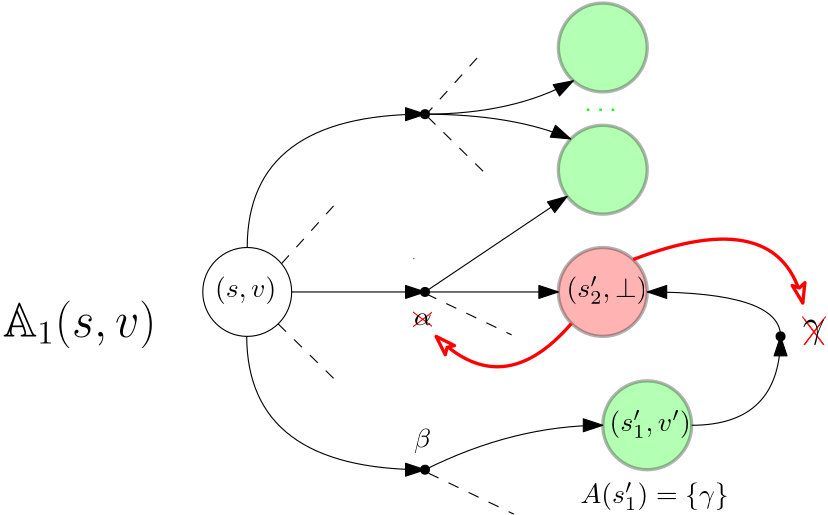 <?xml version="1.0"?>
<!DOCTYPE ipe SYSTEM "ipe.dtd">
<ipe version="70206" creator="Ipe 7.2.6">
<info created="D:20180215123956" modified="D:20180504135158"/>
<preamble>\usepackage{color}
\renewcommand{\rmdefault}{\sfdefault}
%\usepackage{sansmathfonts}
\usepackage{latexsym}
%\usepackage[sfdefault,lf]{carlito}
%% The &apos;lf&apos; option for lining figures
%% The &apos;sfdefault&apos; option to make the base font sans serif
%\usepackage[T1]{fontenc}
\usepackage{amsmath, amssymb}
\usepackage{cancel}
%\renewcommand*\oldstylenums[1]{\carlitoOsF #1}</preamble>
<ipestyle name="basic">
<symbol name="arrow/arc(spx)">
<path stroke="sym-stroke" fill="sym-stroke" pen="sym-pen">
0 0 m
-1 0.333 l
-1 -0.333 l
h
</path>
</symbol>
<symbol name="arrow/farc(spx)">
<path stroke="sym-stroke" fill="white" pen="sym-pen">
0 0 m
-1 0.333 l
-1 -0.333 l
h
</path>
</symbol>
<symbol name="arrow/ptarc(spx)">
<path stroke="sym-stroke" fill="sym-stroke" pen="sym-pen">
0 0 m
-1 0.333 l
-0.8 0 l
-1 -0.333 l
h
</path>
</symbol>
<symbol name="arrow/fptarc(spx)">
<path stroke="sym-stroke" fill="white" pen="sym-pen">
0 0 m
-1 0.333 l
-0.8 0 l
-1 -0.333 l
h
</path>
</symbol>
<symbol name="mark/circle(sx)" transformations="translations">
<path fill="sym-stroke">
0.6 0 0 0.6 0 0 e
0.4 0 0 0.4 0 0 e
</path>
</symbol>
<symbol name="mark/disk(sx)" transformations="translations">
<path fill="sym-stroke">
0.6 0 0 0.6 0 0 e
</path>
</symbol>
<symbol name="mark/fdisk(sfx)" transformations="translations">
<group>
<path fill="sym-fill">
0.5 0 0 0.5 0 0 e
</path>
<path fill="sym-stroke" fillrule="eofill">
0.6 0 0 0.6 0 0 e
0.4 0 0 0.4 0 0 e
</path>
</group>
</symbol>
<symbol name="mark/box(sx)" transformations="translations">
<path fill="sym-stroke" fillrule="eofill">
-0.6 -0.6 m
0.6 -0.6 l
0.6 0.6 l
-0.6 0.6 l
h
-0.4 -0.4 m
0.4 -0.4 l
0.4 0.4 l
-0.4 0.4 l
h
</path>
</symbol>
<symbol name="mark/square(sx)" transformations="translations">
<path fill="sym-stroke">
-0.6 -0.6 m
0.6 -0.6 l
0.6 0.6 l
-0.6 0.6 l
h
</path>
</symbol>
<symbol name="mark/fsquare(sfx)" transformations="translations">
<group>
<path fill="sym-fill">
-0.5 -0.5 m
0.5 -0.5 l
0.5 0.5 l
-0.5 0.5 l
h
</path>
<path fill="sym-stroke" fillrule="eofill">
-0.6 -0.6 m
0.6 -0.6 l
0.6 0.6 l
-0.6 0.6 l
h
-0.4 -0.4 m
0.4 -0.4 l
0.4 0.4 l
-0.4 0.4 l
h
</path>
</group>
</symbol>
<symbol name="mark/cross(sx)" transformations="translations">
<group>
<path fill="sym-stroke">
-0.43 -0.57 m
0.57 0.43 l
0.43 0.57 l
-0.57 -0.43 l
h
</path>
<path fill="sym-stroke">
-0.43 0.57 m
0.57 -0.43 l
0.43 -0.57 l
-0.57 0.43 l
h
</path>
</group>
</symbol>
<symbol name="arrow/fnormal(spx)">
<path stroke="sym-stroke" fill="white" pen="sym-pen">
0 0 m
-1 0.333 l
-1 -0.333 l
h
</path>
</symbol>
<symbol name="arrow/pointed(spx)">
<path stroke="sym-stroke" fill="sym-stroke" pen="sym-pen">
0 0 m
-1 0.333 l
-0.8 0 l
-1 -0.333 l
h
</path>
</symbol>
<symbol name="arrow/fpointed(spx)">
<path stroke="sym-stroke" fill="white" pen="sym-pen">
0 0 m
-1 0.333 l
-0.8 0 l
-1 -0.333 l
h
</path>
</symbol>
<symbol name="arrow/linear(spx)">
<path stroke="sym-stroke" pen="sym-pen">
-1 0.333 m
0 0 l
-1 -0.333 l
</path>
</symbol>
<symbol name="arrow/fdouble(spx)">
<path stroke="sym-stroke" fill="white" pen="sym-pen">
0 0 m
-1 0.333 l
-1 -0.333 l
h
-1 0 m
-2 0.333 l
-2 -0.333 l
h
</path>
</symbol>
<symbol name="arrow/double(spx)">
<path stroke="sym-stroke" fill="sym-stroke" pen="sym-pen">
0 0 m
-1 0.333 l
-1 -0.333 l
h
-1 0 m
-2 0.333 l
-2 -0.333 l
h
</path>
</symbol>
<pen name="heavier" value="0.8"/>
<pen name="fat" value="1.2"/>
<pen name="ultrafat" value="2"/>
<symbolsize name="large" value="5"/>
<symbolsize name="small" value="2"/>
<symbolsize name="tiny" value="1.1"/>
<arrowsize name="large" value="10"/>
<arrowsize name="small" value="5"/>
<arrowsize name="tiny" value="3"/>
<color name="red" value="1 0 0"/>
<color name="green" value="0 1 0"/>
<color name="blue" value="0 0 1"/>
<color name="yellow" value="1 1 0"/>
<color name="orange" value="1 0.647 0"/>
<color name="gold" value="1 0.843 0"/>
<color name="purple" value="0.627 0.125 0.941"/>
<color name="gray" value="0.745"/>
<color name="brown" value="0.647 0.165 0.165"/>
<color name="navy" value="0 0 0.502"/>
<color name="pink" value="1 0.753 0.796"/>
<color name="seagreen" value="0.18 0.545 0.341"/>
<color name="turquoise" value="0.251 0.878 0.816"/>
<color name="violet" value="0.933 0.51 0.933"/>
<color name="darkblue" value="0 0 0.545"/>
<color name="darkcyan" value="0 0.545 0.545"/>
<color name="darkgray" value="0.663"/>
<color name="darkgreen" value="0 0.392 0"/>
<color name="darkmagenta" value="0.545 0 0.545"/>
<color name="darkorange" value="1 0.549 0"/>
<color name="darkred" value="0.545 0 0"/>
<color name="lightblue" value="0.678 0.847 0.902"/>
<color name="lightcyan" value="0.878 1 1"/>
<color name="lightgray" value="0.827"/>
<color name="lightgreen" value="0.565 0.933 0.565"/>
<color name="lightyellow" value="1 1 0.878"/>
<dashstyle name="dashed" value="[4] 0"/>
<dashstyle name="dotted" value="[1 3] 0"/>
<dashstyle name="dash dotted" value="[4 2 1 2] 0"/>
<dashstyle name="dash dot dotted" value="[4 2 1 2 1 2] 0"/>
<textsize name="large" value="\large"/>
<textsize name="Large" value="\Large"/>
<textsize name="LARGE" value="\LARGE"/>
<textsize name="huge" value="\huge"/>
<textsize name="Huge" value="\Huge"/>
<textsize name="small" value="\small"/>
<textsize name="footnote" value="\footnotesize"/>
<textsize name="tiny" value="\tiny"/>
<textstyle name="center" begin="\begin{center}" end="\end{center}"/>
<textstyle name="itemize" begin="\begin{itemize}" end="\end{itemize}"/>
<textstyle name="item" begin="\begin{itemize}\item{}" end="\end{itemize}"/>
<gridsize name="4 pts" value="4"/>
<gridsize name="8 pts (~3 mm)" value="8"/>
<gridsize name="16 pts (~6 mm)" value="16"/>
<gridsize name="32 pts (~12 mm)" value="32"/>
<gridsize name="10 pts (~3.5 mm)" value="10"/>
<gridsize name="20 pts (~7 mm)" value="20"/>
<gridsize name="14 pts (~5 mm)" value="14"/>
<gridsize name="28 pts (~10 mm)" value="28"/>
<gridsize name="56 pts (~20 mm)" value="56"/>
<anglesize name="90 deg" value="90"/>
<anglesize name="60 deg" value="60"/>
<anglesize name="45 deg" value="45"/>
<anglesize name="30 deg" value="30"/>
<anglesize name="22.5 deg" value="22.5"/>
<opacity name="10%" value="0.1"/>
<opacity name="30%" value="0.3"/>
<opacity name="50%" value="0.5"/>
<opacity name="75%" value="0.75"/>
<tiling name="falling" angle="-60" step="4" width="1"/>
<tiling name="rising" angle="30" step="4" width="1"/>
</ipestyle>
<page>
<layer name="alpha"/>
<view layers="alpha" active="alpha"/>
<path layer="alpha" matrix="1 0 0 1 32 -16" stroke="black">
16 0 0 16 64 704 e
</path>
<text matrix="1 0 0 1 28.4303 -13.8152" transformations="translations" pos="56 700" stroke="black" type="label" width="22.033" height="7.473" depth="2.49" valign="baseline" style="math">(s, v)</text>
<path matrix="1 0 0 1 32 -16" stroke="black" arrow="normal/normal">
80 704 m
128 704 l
</path>
<use matrix="1 0 0 1 32 -16" name="mark/disk(sx)" pos="128 704" size="normal" stroke="black"/>
<text matrix="1 0 0 1 28 -36" transformations="translations" pos="128 712" stroke="red" type="label" width="6.41" height="5.887" depth="0.34" valign="baseline" style="math">\xcancel{\color{black}\alpha}</text>
<path matrix="1 0 0 1 32 -16" stroke="black" arrow="normal/normal">
128 704 m
176 704 l
</path>
<path matrix="1 0 0 1 32 -16" stroke="black" fill="red" pen="fat" opacity="30%">
16 0 0 16 192 704 e
</path>
<text matrix="1 0 0 1 154.927 -13.8152" transformations="translations" pos="56 700" stroke="black" type="label" width="29.065" height="7.49" depth="2.49" valign="baseline" style="math">(s&apos;_2, \bot)</text>
<use matrix="1 0 0 1 32 -16" name="mark/disk(sx)" pos="128 640" size="normal" stroke="black"/>
<text matrix="1 0 0 1 28 -20" transformations="translations" pos="128 652" stroke="black" type="label" width="6.161" height="6.926" depth="1.93" valign="baseline" style="math">\beta</text>
<path matrix="1 0 0 1 32 -16" stroke="black" arrow="normal/normal">
63.8135 688.001 m
64 640
128 640 c
</path>
<path matrix="1 0 0 1 32 -16" stroke="black" arrow="normal/normal">
128 640 m
160 656
192 656 c
</path>
<path matrix="1 0 0 1 176 -64" stroke="black" fill="green" pen="fat" opacity="30%">
16 0 0 16 64 704 e
</path>
<text matrix="1 0 0 1 170.393 -62.0235" transformations="translations" pos="56 700" stroke="black" type="label" width="29.298" height="7.49" depth="2.49" valign="baseline" style="math">(s_1&apos;, v&apos;)</text>
<path matrix="1 0 0 1 32 -16" stroke="black" dash="dashed">
129.247 638.753 m
160 624 l
</path>
<path matrix="1 0 0 1 32 -16" stroke="black" dash="dashed">
76.3418 714.182 m
96 736 l
</path>
<path matrix="1 0 0 1 32 -16" stroke="black" dash="dashed">
75.1218 692.498 m
96 672 l
</path>
<text matrix="1 0 0 1 -40 -80" transformations="translations" pos="48 752" stroke="black" type="label" width="55.236" height="12.896" depth="4.29" valign="baseline" size="LARGE" style="math">\mathbb{A}_1(s, v)</text>
<path matrix="1 0 0 1 -32 -80" stroke="black" arrow="normal/normal">
288 720 m
320 720
320 752 c
</path>
<use matrix="1 0 0 1 -32 -80" name="mark/disk(sx)" pos="320 752" size="normal" stroke="black"/>
<path matrix="1 0 0 1 -32 -80" stroke="black" arrow="normal/normal">
320 752 m
320 768
272 768 c
</path>
<text matrix="1 0 0 1 -32 -80" transformations="translations" pos="328 752" stroke="red" type="label" width="8.067" height="7.168" depth="2.79" valign="baseline" size="Large" style="math">\xcancel{\color{black}\gamma}</text>
<text matrix="1 0 0 1 -40 -88" transformations="translations" pos="256 700" stroke="black" type="label" width="53.318" height="7.49" depth="2.49" valign="baseline" style="math">A(s&apos;_1) = \{\gamma\}</text>
<path matrix="1 0 0 1 0 -80" stroke="black" cap="1">
156 780 m
156 780 l
</path>
<path matrix="1 0 0 1 0 -80" stroke="red" pen="fat" arrow="fptarc/normal">
234.933 779.682 m
288 800
296 764 c
</path>
<path matrix="1 0 0 1 0 -80" stroke="red" cap="1">
292.369 773.93 m
292.369 773.93 l
</path>
<path matrix="1 0 0 1 0 -80" stroke="black" arrow="normal/normal">
96 784 m
96 832
160 832 c
</path>
<use matrix="1 0 0 1 0 -80" name="mark/disk(sx)" pos="160 832" size="normal" stroke="black"/>
<path matrix="1 0 0 1 160 28" stroke="black" fill="green" pen="fat" opacity="30%">
16 0 0 16 64 704 e
</path>
<path matrix="1 0 0 1 160 72" stroke="black" fill="green" pen="fat" opacity="30%">
16 0 0 16 64 704 e
</path>
<path stroke="black" arrow="normal/normal">
160 752 m
192 752
213.398 764.017 c
</path>
<path stroke="black" arrow="normal/normal">
159.463 751.999 m
192 752
212.457 743.079 c
</path>
<path matrix="1 0 0 1 83.6479 37.2289" stroke="black" dash="dashed">
76.3418 714.182 m
96 736 l
</path>
<path matrix="1 0 0 1 85.8142 58.5552" stroke="black" dash="dashed">
75.1218 692.498 m
96 672 l
</path>
<text matrix="1 0 0 1 1.3662 1.07151" transformations="translations" pos="216 752" stroke="green" type="label" width="13.283" height="1.052" depth="0" valign="baseline" style="math">\dots</text>
<path stroke="black" arrow="normal/normal">
160 688 m
211.195 722.406 l
</path>
<path stroke="red" pen="fat" arrow="fptarc/normal">
212.72 676.653 m
188 648
164 672 c
</path>
<path matrix="1 0 0 1 31.199 48.531" stroke="black" dash="dashed">
129.247 638.753 m
160 624 l
</path>
</page>
</ipe>
